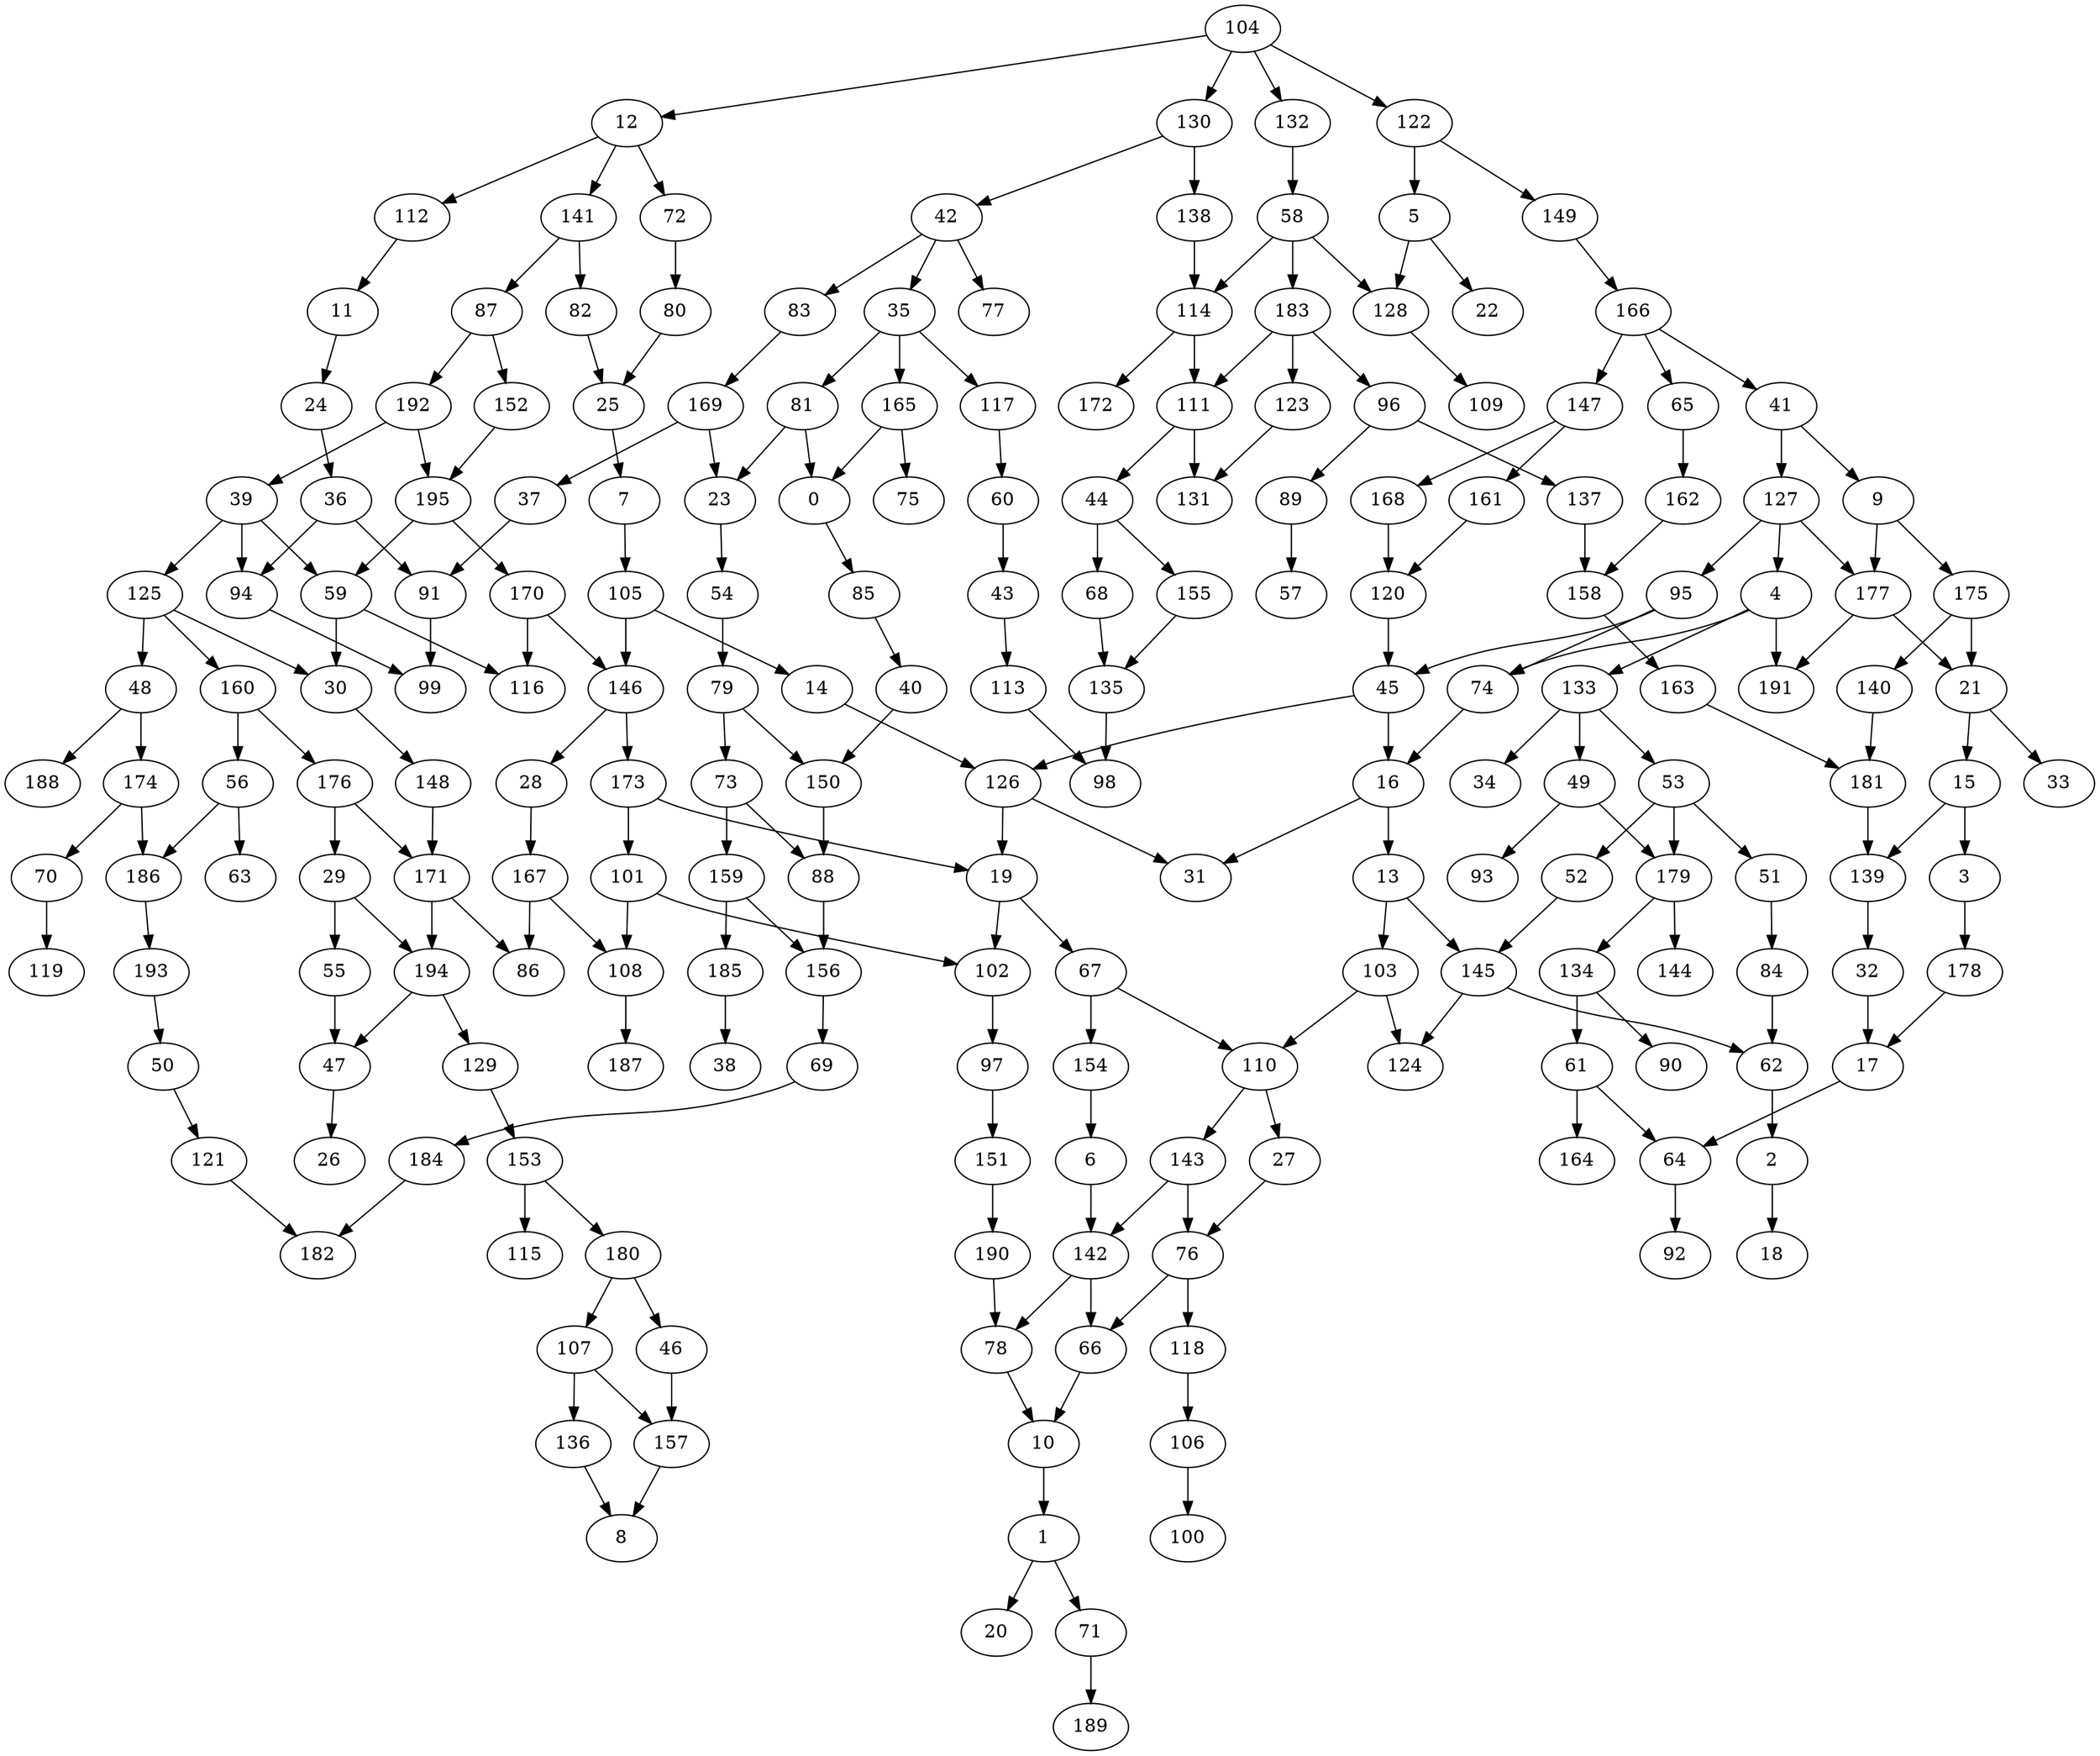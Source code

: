 strict digraph "" {
	0 -> 85;
	1 -> 20;
	1 -> 71;
	2 -> 18;
	3 -> 178;
	4 -> 74;
	4 -> 133;
	4 -> 191;
	5 -> 22;
	5 -> 128;
	6 -> 142;
	7 -> 105;
	9 -> 175;
	9 -> 177;
	10 -> 1;
	11 -> 24;
	12 -> 72;
	12 -> 112;
	12 -> 141;
	13 -> 103;
	13 -> 145;
	14 -> 126;
	15 -> 3;
	15 -> 139;
	16 -> 13;
	16 -> 31;
	17 -> 64;
	19 -> 67;
	19 -> 102;
	21 -> 15;
	21 -> 33;
	23 -> 54;
	24 -> 36;
	25 -> 7;
	27 -> 76;
	28 -> 167;
	29 -> 55;
	29 -> 194;
	30 -> 148;
	32 -> 17;
	35 -> 81;
	35 -> 117;
	35 -> 165;
	36 -> 91;
	36 -> 94;
	37 -> 91;
	39 -> 59;
	39 -> 94;
	39 -> 125;
	40 -> 150;
	41 -> 9;
	41 -> 127;
	42 -> 35;
	42 -> 77;
	42 -> 83;
	43 -> 113;
	44 -> 68;
	44 -> 155;
	45 -> 16;
	45 -> 126;
	46 -> 157;
	47 -> 26;
	48 -> 174;
	48 -> 188;
	49 -> 93;
	49 -> 179;
	50 -> 121;
	51 -> 84;
	52 -> 145;
	53 -> 51;
	53 -> 52;
	53 -> 179;
	54 -> 79;
	55 -> 47;
	56 -> 63;
	56 -> 186;
	58 -> 114;
	58 -> 128;
	58 -> 183;
	59 -> 30;
	59 -> 116;
	60 -> 43;
	61 -> 64;
	61 -> 164;
	62 -> 2;
	64 -> 92;
	65 -> 162;
	66 -> 10;
	67 -> 110;
	67 -> 154;
	68 -> 135;
	69 -> 184;
	70 -> 119;
	71 -> 189;
	72 -> 80;
	73 -> 88;
	73 -> 159;
	74 -> 16;
	76 -> 66;
	76 -> 118;
	78 -> 10;
	79 -> 73;
	79 -> 150;
	80 -> 25;
	81 -> 0;
	81 -> 23;
	82 -> 25;
	83 -> 169;
	84 -> 62;
	85 -> 40;
	87 -> 152;
	87 -> 192;
	88 -> 156;
	89 -> 57;
	91 -> 99;
	94 -> 99;
	95 -> 45;
	95 -> 74;
	96 -> 89;
	96 -> 137;
	97 -> 151;
	101 -> 102;
	101 -> 108;
	102 -> 97;
	103 -> 110;
	103 -> 124;
	104 -> 12;
	104 -> 122;
	104 -> 130;
	104 -> 132;
	105 -> 14;
	105 -> 146;
	106 -> 100;
	107 -> 136;
	107 -> 157;
	108 -> 187;
	110 -> 27;
	110 -> 143;
	111 -> 44;
	111 -> 131;
	112 -> 11;
	113 -> 98;
	114 -> 111;
	114 -> 172;
	117 -> 60;
	118 -> 106;
	120 -> 45;
	121 -> 182;
	122 -> 5;
	122 -> 149;
	123 -> 131;
	125 -> 30;
	125 -> 48;
	125 -> 160;
	126 -> 19;
	126 -> 31;
	127 -> 4;
	127 -> 95;
	127 -> 177;
	128 -> 109;
	129 -> 153;
	130 -> 42;
	130 -> 138;
	132 -> 58;
	133 -> 34;
	133 -> 49;
	133 -> 53;
	134 -> 61;
	134 -> 90;
	135 -> 98;
	136 -> 8;
	137 -> 158;
	138 -> 114;
	139 -> 32;
	140 -> 181;
	141 -> 82;
	141 -> 87;
	142 -> 66;
	142 -> 78;
	143 -> 76;
	143 -> 142;
	145 -> 62;
	145 -> 124;
	146 -> 28;
	146 -> 173;
	147 -> 161;
	147 -> 168;
	148 -> 171;
	149 -> 166;
	150 -> 88;
	151 -> 190;
	152 -> 195;
	153 -> 115;
	153 -> 180;
	154 -> 6;
	155 -> 135;
	156 -> 69;
	157 -> 8;
	158 -> 163;
	159 -> 156;
	159 -> 185;
	160 -> 56;
	160 -> 176;
	161 -> 120;
	162 -> 158;
	163 -> 181;
	165 -> 0;
	165 -> 75;
	166 -> 41;
	166 -> 65;
	166 -> 147;
	167 -> 86;
	167 -> 108;
	168 -> 120;
	169 -> 23;
	169 -> 37;
	170 -> 116;
	170 -> 146;
	171 -> 86;
	171 -> 194;
	173 -> 19;
	173 -> 101;
	174 -> 70;
	174 -> 186;
	175 -> 21;
	175 -> 140;
	176 -> 29;
	176 -> 171;
	177 -> 21;
	177 -> 191;
	178 -> 17;
	179 -> 134;
	179 -> 144;
	180 -> 46;
	180 -> 107;
	181 -> 139;
	183 -> 96;
	183 -> 111;
	183 -> 123;
	184 -> 182;
	185 -> 38;
	186 -> 193;
	190 -> 78;
	192 -> 39;
	192 -> 195;
	193 -> 50;
	194 -> 47;
	194 -> 129;
	195 -> 59;
	195 -> 170;
}
